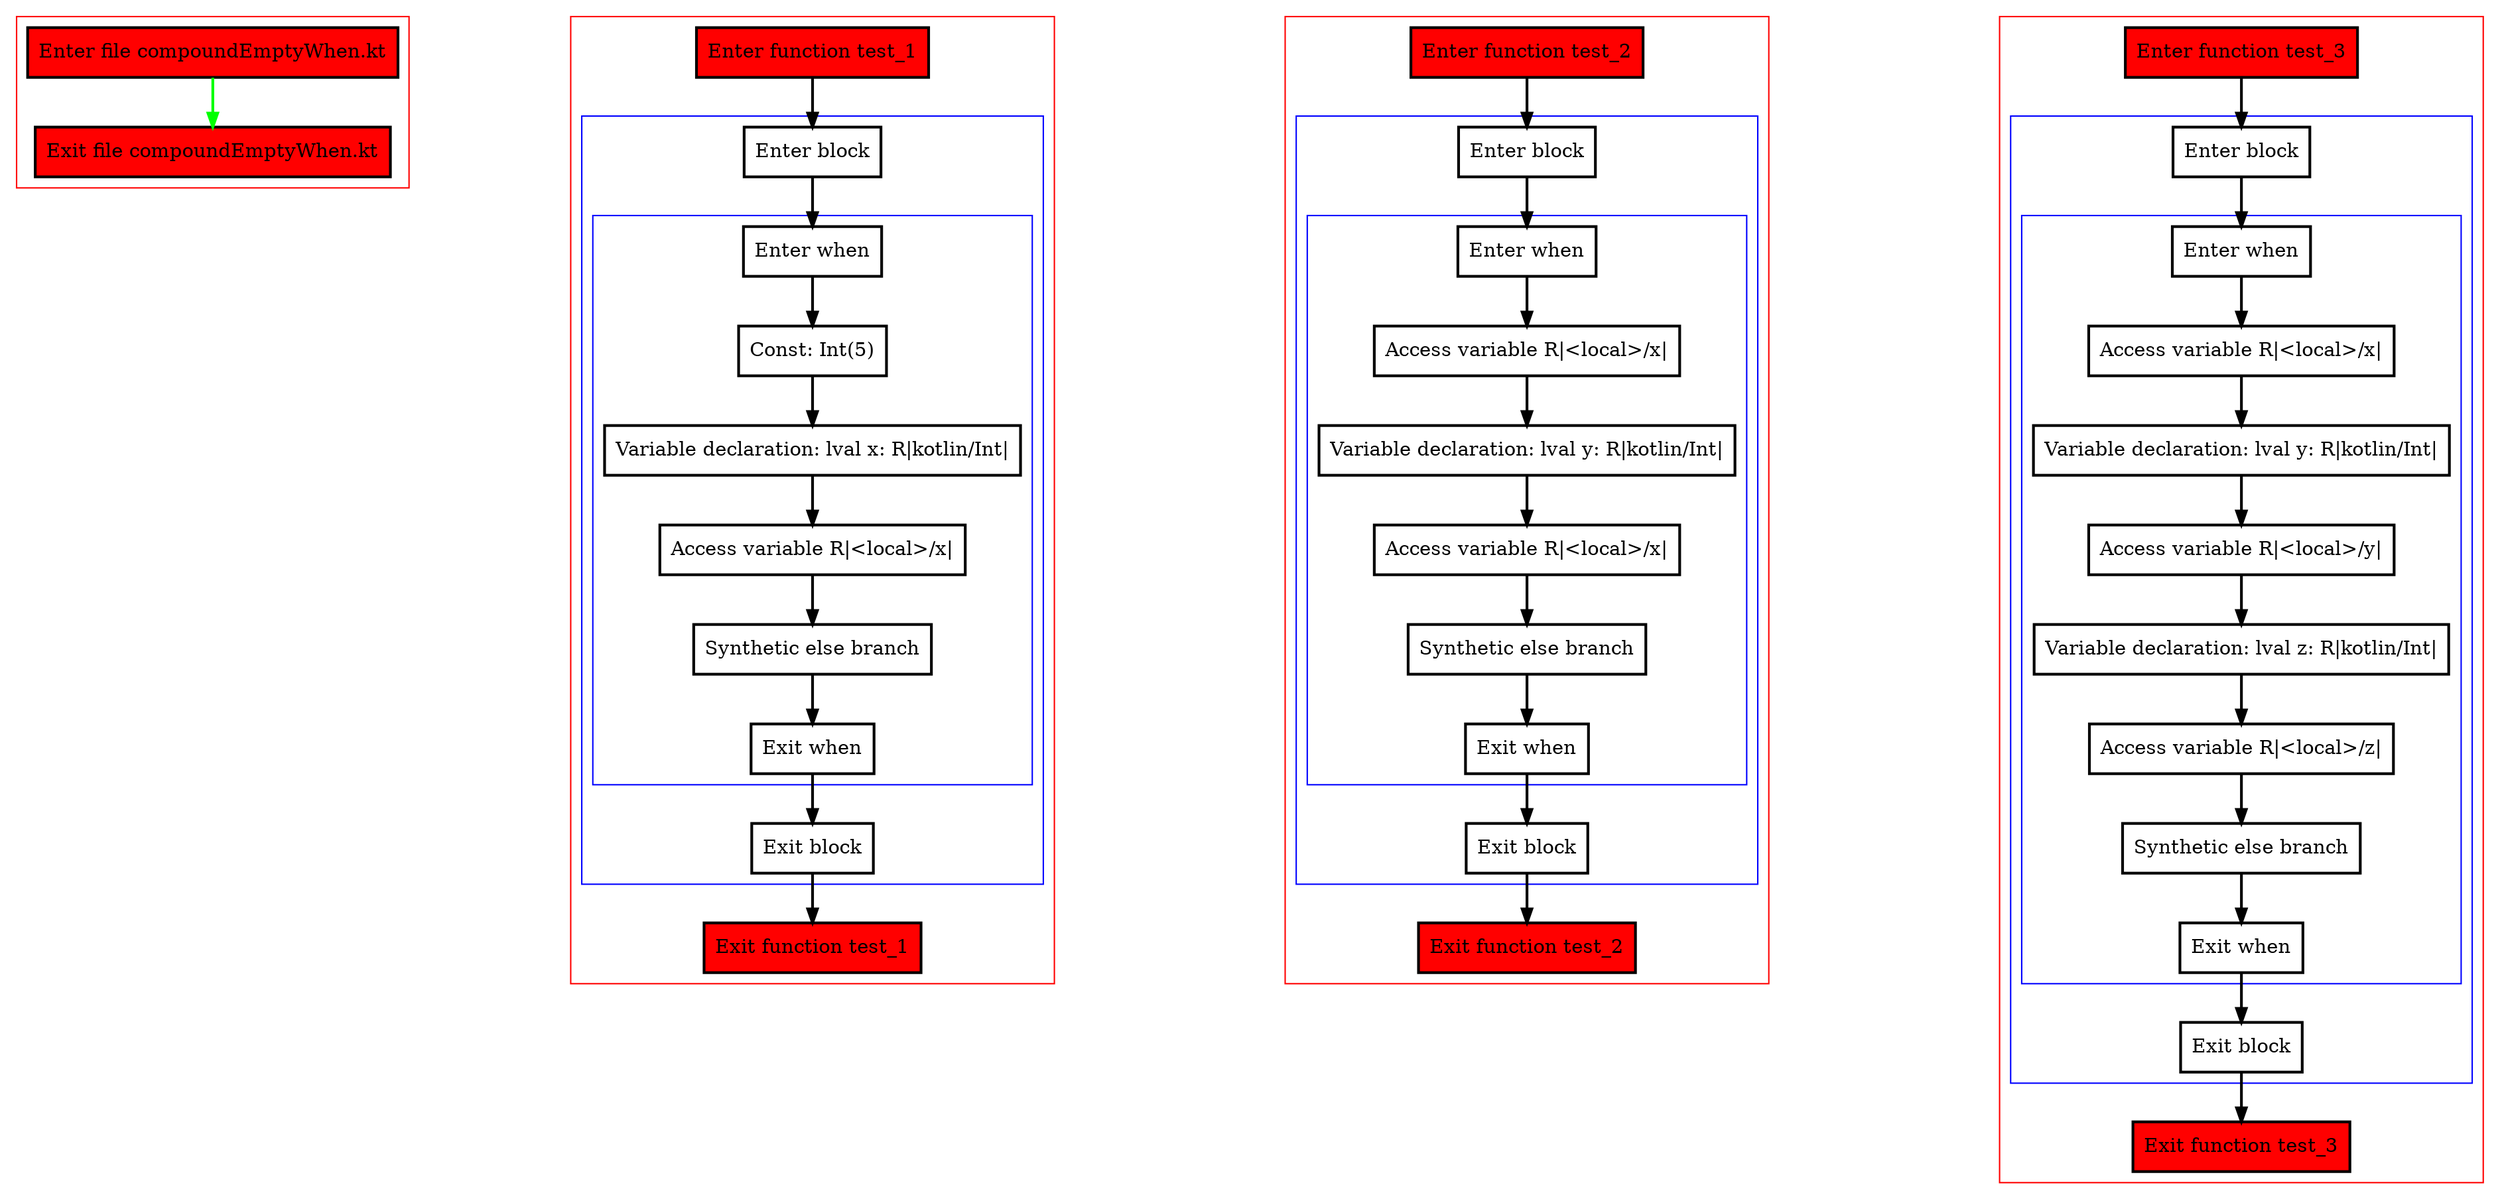 digraph compoundEmptyWhen_kt {
    graph [nodesep=3]
    node [shape=box penwidth=2]
    edge [penwidth=2]

    subgraph cluster_0 {
        color=red
        0 [label="Enter file compoundEmptyWhen.kt" style="filled" fillcolor=red];
        1 [label="Exit file compoundEmptyWhen.kt" style="filled" fillcolor=red];
    }
    0 -> {1} [color=green];

    subgraph cluster_1 {
        color=red
        2 [label="Enter function test_1" style="filled" fillcolor=red];
        subgraph cluster_2 {
            color=blue
            3 [label="Enter block"];
            subgraph cluster_3 {
                color=blue
                4 [label="Enter when"];
                5 [label="Const: Int(5)"];
                6 [label="Variable declaration: lval x: R|kotlin/Int|"];
                7 [label="Access variable R|<local>/x|"];
                8 [label="Synthetic else branch"];
                9 [label="Exit when"];
            }
            10 [label="Exit block"];
        }
        11 [label="Exit function test_1" style="filled" fillcolor=red];
    }
    2 -> {3};
    3 -> {4};
    4 -> {5};
    5 -> {6};
    6 -> {7};
    7 -> {8};
    8 -> {9};
    9 -> {10};
    10 -> {11};

    subgraph cluster_4 {
        color=red
        12 [label="Enter function test_2" style="filled" fillcolor=red];
        subgraph cluster_5 {
            color=blue
            13 [label="Enter block"];
            subgraph cluster_6 {
                color=blue
                14 [label="Enter when"];
                15 [label="Access variable R|<local>/x|"];
                16 [label="Variable declaration: lval y: R|kotlin/Int|"];
                17 [label="Access variable R|<local>/x|"];
                18 [label="Synthetic else branch"];
                19 [label="Exit when"];
            }
            20 [label="Exit block"];
        }
        21 [label="Exit function test_2" style="filled" fillcolor=red];
    }
    12 -> {13};
    13 -> {14};
    14 -> {15};
    15 -> {16};
    16 -> {17};
    17 -> {18};
    18 -> {19};
    19 -> {20};
    20 -> {21};

    subgraph cluster_7 {
        color=red
        22 [label="Enter function test_3" style="filled" fillcolor=red];
        subgraph cluster_8 {
            color=blue
            23 [label="Enter block"];
            subgraph cluster_9 {
                color=blue
                24 [label="Enter when"];
                25 [label="Access variable R|<local>/x|"];
                26 [label="Variable declaration: lval y: R|kotlin/Int|"];
                27 [label="Access variable R|<local>/y|"];
                28 [label="Variable declaration: lval z: R|kotlin/Int|"];
                29 [label="Access variable R|<local>/z|"];
                30 [label="Synthetic else branch"];
                31 [label="Exit when"];
            }
            32 [label="Exit block"];
        }
        33 [label="Exit function test_3" style="filled" fillcolor=red];
    }
    22 -> {23};
    23 -> {24};
    24 -> {25};
    25 -> {26};
    26 -> {27};
    27 -> {28};
    28 -> {29};
    29 -> {30};
    30 -> {31};
    31 -> {32};
    32 -> {33};

}
